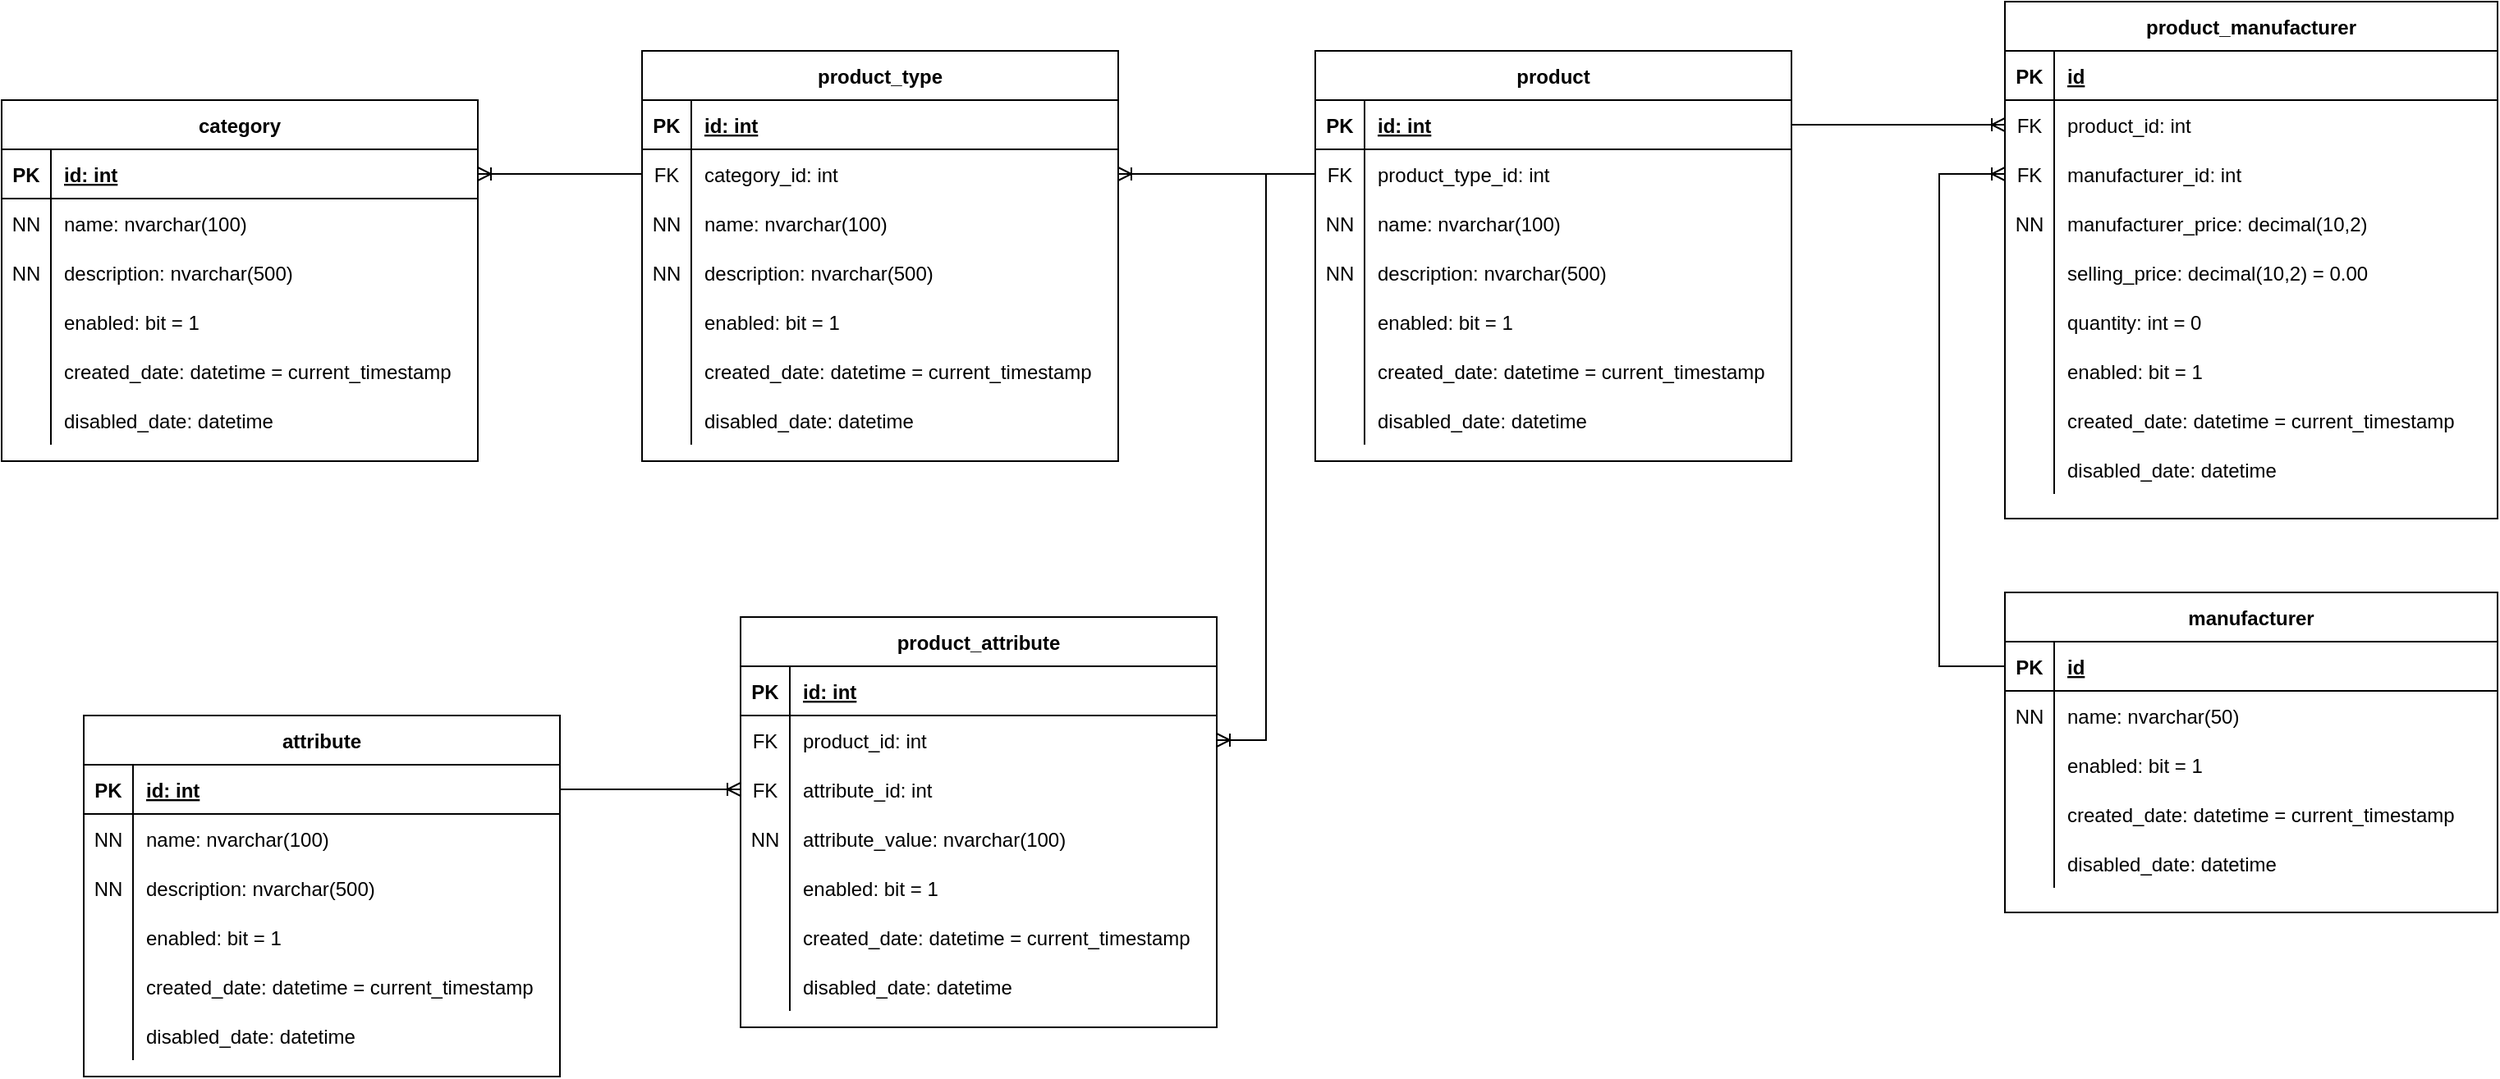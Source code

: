 <mxfile version="15.7.3" type="device" pages="2"><diagram id="sx_Y203PJR_wIcbVR1jN" name="Main Database"><mxGraphModel dx="1460" dy="826" grid="1" gridSize="10" guides="1" tooltips="1" connect="1" arrows="1" fold="1" page="1" pageScale="1" pageWidth="850" pageHeight="1100" math="0" shadow="0"><root><mxCell id="0"/><mxCell id="1" parent="0"/><mxCell id="kYuhLlzw46cfQWTaFycw-27" value="category" style="shape=table;startSize=30;container=1;collapsible=1;childLayout=tableLayout;fixedRows=1;rowLines=0;fontStyle=1;align=center;resizeLast=1;" parent="1" vertex="1"><mxGeometry x="40" y="90" width="290" height="220" as="geometry"/></mxCell><mxCell id="kYuhLlzw46cfQWTaFycw-28" value="" style="shape=partialRectangle;collapsible=0;dropTarget=0;pointerEvents=0;fillColor=none;top=0;left=0;bottom=1;right=0;points=[[0,0.5],[1,0.5]];portConstraint=eastwest;" parent="kYuhLlzw46cfQWTaFycw-27" vertex="1"><mxGeometry y="30" width="290" height="30" as="geometry"/></mxCell><mxCell id="kYuhLlzw46cfQWTaFycw-29" value="PK" style="shape=partialRectangle;connectable=0;fillColor=none;top=0;left=0;bottom=0;right=0;fontStyle=1;overflow=hidden;" parent="kYuhLlzw46cfQWTaFycw-28" vertex="1"><mxGeometry width="30" height="30" as="geometry"><mxRectangle width="30" height="30" as="alternateBounds"/></mxGeometry></mxCell><mxCell id="kYuhLlzw46cfQWTaFycw-30" value="id: int" style="shape=partialRectangle;connectable=0;fillColor=none;top=0;left=0;bottom=0;right=0;align=left;spacingLeft=6;fontStyle=5;overflow=hidden;" parent="kYuhLlzw46cfQWTaFycw-28" vertex="1"><mxGeometry x="30" width="260" height="30" as="geometry"><mxRectangle width="260" height="30" as="alternateBounds"/></mxGeometry></mxCell><mxCell id="kYuhLlzw46cfQWTaFycw-31" value="" style="shape=partialRectangle;collapsible=0;dropTarget=0;pointerEvents=0;fillColor=none;top=0;left=0;bottom=0;right=0;points=[[0,0.5],[1,0.5]];portConstraint=eastwest;" parent="kYuhLlzw46cfQWTaFycw-27" vertex="1"><mxGeometry y="60" width="290" height="30" as="geometry"/></mxCell><mxCell id="kYuhLlzw46cfQWTaFycw-32" value="NN" style="shape=partialRectangle;connectable=0;fillColor=none;top=0;left=0;bottom=0;right=0;editable=1;overflow=hidden;" parent="kYuhLlzw46cfQWTaFycw-31" vertex="1"><mxGeometry width="30" height="30" as="geometry"><mxRectangle width="30" height="30" as="alternateBounds"/></mxGeometry></mxCell><mxCell id="kYuhLlzw46cfQWTaFycw-33" value="name: nvarchar(100)" style="shape=partialRectangle;connectable=0;fillColor=none;top=0;left=0;bottom=0;right=0;align=left;spacingLeft=6;overflow=hidden;" parent="kYuhLlzw46cfQWTaFycw-31" vertex="1"><mxGeometry x="30" width="260" height="30" as="geometry"><mxRectangle width="260" height="30" as="alternateBounds"/></mxGeometry></mxCell><mxCell id="kYuhLlzw46cfQWTaFycw-40" value="" style="shape=partialRectangle;collapsible=0;dropTarget=0;pointerEvents=0;fillColor=none;top=0;left=0;bottom=0;right=0;points=[[0,0.5],[1,0.5]];portConstraint=eastwest;" parent="kYuhLlzw46cfQWTaFycw-27" vertex="1"><mxGeometry y="90" width="290" height="30" as="geometry"/></mxCell><mxCell id="kYuhLlzw46cfQWTaFycw-41" value="NN" style="shape=partialRectangle;connectable=0;fillColor=none;top=0;left=0;bottom=0;right=0;editable=1;overflow=hidden;" parent="kYuhLlzw46cfQWTaFycw-40" vertex="1"><mxGeometry width="30" height="30" as="geometry"><mxRectangle width="30" height="30" as="alternateBounds"/></mxGeometry></mxCell><mxCell id="kYuhLlzw46cfQWTaFycw-42" value="description: nvarchar(500)" style="shape=partialRectangle;connectable=0;fillColor=none;top=0;left=0;bottom=0;right=0;align=left;spacingLeft=6;overflow=hidden;" parent="kYuhLlzw46cfQWTaFycw-40" vertex="1"><mxGeometry x="30" width="260" height="30" as="geometry"><mxRectangle width="260" height="30" as="alternateBounds"/></mxGeometry></mxCell><mxCell id="kYuhLlzw46cfQWTaFycw-34" value="" style="shape=partialRectangle;collapsible=0;dropTarget=0;pointerEvents=0;fillColor=none;top=0;left=0;bottom=0;right=0;points=[[0,0.5],[1,0.5]];portConstraint=eastwest;" parent="kYuhLlzw46cfQWTaFycw-27" vertex="1"><mxGeometry y="120" width="290" height="30" as="geometry"/></mxCell><mxCell id="kYuhLlzw46cfQWTaFycw-35" value="" style="shape=partialRectangle;connectable=0;fillColor=none;top=0;left=0;bottom=0;right=0;editable=1;overflow=hidden;" parent="kYuhLlzw46cfQWTaFycw-34" vertex="1"><mxGeometry width="30" height="30" as="geometry"><mxRectangle width="30" height="30" as="alternateBounds"/></mxGeometry></mxCell><mxCell id="kYuhLlzw46cfQWTaFycw-36" value="enabled: bit = 1" style="shape=partialRectangle;connectable=0;fillColor=none;top=0;left=0;bottom=0;right=0;align=left;spacingLeft=6;overflow=hidden;" parent="kYuhLlzw46cfQWTaFycw-34" vertex="1"><mxGeometry x="30" width="260" height="30" as="geometry"><mxRectangle width="260" height="30" as="alternateBounds"/></mxGeometry></mxCell><mxCell id="kYuhLlzw46cfQWTaFycw-37" value="" style="shape=partialRectangle;collapsible=0;dropTarget=0;pointerEvents=0;fillColor=none;top=0;left=0;bottom=0;right=0;points=[[0,0.5],[1,0.5]];portConstraint=eastwest;" parent="kYuhLlzw46cfQWTaFycw-27" vertex="1"><mxGeometry y="150" width="290" height="30" as="geometry"/></mxCell><mxCell id="kYuhLlzw46cfQWTaFycw-38" value="" style="shape=partialRectangle;connectable=0;fillColor=none;top=0;left=0;bottom=0;right=0;editable=1;overflow=hidden;" parent="kYuhLlzw46cfQWTaFycw-37" vertex="1"><mxGeometry width="30" height="30" as="geometry"><mxRectangle width="30" height="30" as="alternateBounds"/></mxGeometry></mxCell><mxCell id="kYuhLlzw46cfQWTaFycw-39" value="created_date: datetime = current_timestamp" style="shape=partialRectangle;connectable=0;fillColor=none;top=0;left=0;bottom=0;right=0;align=left;spacingLeft=6;overflow=hidden;" parent="kYuhLlzw46cfQWTaFycw-37" vertex="1"><mxGeometry x="30" width="260" height="30" as="geometry"><mxRectangle width="260" height="30" as="alternateBounds"/></mxGeometry></mxCell><mxCell id="kYuhLlzw46cfQWTaFycw-59" value="" style="shape=partialRectangle;collapsible=0;dropTarget=0;pointerEvents=0;fillColor=none;top=0;left=0;bottom=0;right=0;points=[[0,0.5],[1,0.5]];portConstraint=eastwest;" parent="kYuhLlzw46cfQWTaFycw-27" vertex="1"><mxGeometry y="180" width="290" height="30" as="geometry"/></mxCell><mxCell id="kYuhLlzw46cfQWTaFycw-60" value="" style="shape=partialRectangle;connectable=0;fillColor=none;top=0;left=0;bottom=0;right=0;editable=1;overflow=hidden;" parent="kYuhLlzw46cfQWTaFycw-59" vertex="1"><mxGeometry width="30" height="30" as="geometry"><mxRectangle width="30" height="30" as="alternateBounds"/></mxGeometry></mxCell><mxCell id="kYuhLlzw46cfQWTaFycw-61" value="disabled_date: datetime" style="shape=partialRectangle;connectable=0;fillColor=none;top=0;left=0;bottom=0;right=0;align=left;spacingLeft=6;overflow=hidden;" parent="kYuhLlzw46cfQWTaFycw-59" vertex="1"><mxGeometry x="30" width="260" height="30" as="geometry"><mxRectangle width="260" height="30" as="alternateBounds"/></mxGeometry></mxCell><mxCell id="kYuhLlzw46cfQWTaFycw-62" value="product_type" style="shape=table;startSize=30;container=1;collapsible=1;childLayout=tableLayout;fixedRows=1;rowLines=0;fontStyle=1;align=center;resizeLast=1;" parent="1" vertex="1"><mxGeometry x="430" y="60" width="290" height="250" as="geometry"/></mxCell><mxCell id="kYuhLlzw46cfQWTaFycw-63" value="" style="shape=partialRectangle;collapsible=0;dropTarget=0;pointerEvents=0;fillColor=none;top=0;left=0;bottom=1;right=0;points=[[0,0.5],[1,0.5]];portConstraint=eastwest;" parent="kYuhLlzw46cfQWTaFycw-62" vertex="1"><mxGeometry y="30" width="290" height="30" as="geometry"/></mxCell><mxCell id="kYuhLlzw46cfQWTaFycw-64" value="PK" style="shape=partialRectangle;connectable=0;fillColor=none;top=0;left=0;bottom=0;right=0;fontStyle=1;overflow=hidden;" parent="kYuhLlzw46cfQWTaFycw-63" vertex="1"><mxGeometry width="30" height="30" as="geometry"><mxRectangle width="30" height="30" as="alternateBounds"/></mxGeometry></mxCell><mxCell id="kYuhLlzw46cfQWTaFycw-65" value="id: int" style="shape=partialRectangle;connectable=0;fillColor=none;top=0;left=0;bottom=0;right=0;align=left;spacingLeft=6;fontStyle=5;overflow=hidden;" parent="kYuhLlzw46cfQWTaFycw-63" vertex="1"><mxGeometry x="30" width="260" height="30" as="geometry"><mxRectangle width="260" height="30" as="alternateBounds"/></mxGeometry></mxCell><mxCell id="kYuhLlzw46cfQWTaFycw-81" value="" style="shape=partialRectangle;collapsible=0;dropTarget=0;pointerEvents=0;fillColor=none;top=0;left=0;bottom=0;right=0;points=[[0,0.5],[1,0.5]];portConstraint=eastwest;" parent="kYuhLlzw46cfQWTaFycw-62" vertex="1"><mxGeometry y="60" width="290" height="30" as="geometry"/></mxCell><mxCell id="kYuhLlzw46cfQWTaFycw-82" value="FK" style="shape=partialRectangle;connectable=0;fillColor=none;top=0;left=0;bottom=0;right=0;editable=1;overflow=hidden;" parent="kYuhLlzw46cfQWTaFycw-81" vertex="1"><mxGeometry width="30" height="30" as="geometry"><mxRectangle width="30" height="30" as="alternateBounds"/></mxGeometry></mxCell><mxCell id="kYuhLlzw46cfQWTaFycw-83" value="category_id: int" style="shape=partialRectangle;connectable=0;fillColor=none;top=0;left=0;bottom=0;right=0;align=left;spacingLeft=6;overflow=hidden;" parent="kYuhLlzw46cfQWTaFycw-81" vertex="1"><mxGeometry x="30" width="260" height="30" as="geometry"><mxRectangle width="260" height="30" as="alternateBounds"/></mxGeometry></mxCell><mxCell id="kYuhLlzw46cfQWTaFycw-66" value="" style="shape=partialRectangle;collapsible=0;dropTarget=0;pointerEvents=0;fillColor=none;top=0;left=0;bottom=0;right=0;points=[[0,0.5],[1,0.5]];portConstraint=eastwest;" parent="kYuhLlzw46cfQWTaFycw-62" vertex="1"><mxGeometry y="90" width="290" height="30" as="geometry"/></mxCell><mxCell id="kYuhLlzw46cfQWTaFycw-67" value="NN" style="shape=partialRectangle;connectable=0;fillColor=none;top=0;left=0;bottom=0;right=0;editable=1;overflow=hidden;" parent="kYuhLlzw46cfQWTaFycw-66" vertex="1"><mxGeometry width="30" height="30" as="geometry"><mxRectangle width="30" height="30" as="alternateBounds"/></mxGeometry></mxCell><mxCell id="kYuhLlzw46cfQWTaFycw-68" value="name: nvarchar(100)" style="shape=partialRectangle;connectable=0;fillColor=none;top=0;left=0;bottom=0;right=0;align=left;spacingLeft=6;overflow=hidden;" parent="kYuhLlzw46cfQWTaFycw-66" vertex="1"><mxGeometry x="30" width="260" height="30" as="geometry"><mxRectangle width="260" height="30" as="alternateBounds"/></mxGeometry></mxCell><mxCell id="kYuhLlzw46cfQWTaFycw-69" value="" style="shape=partialRectangle;collapsible=0;dropTarget=0;pointerEvents=0;fillColor=none;top=0;left=0;bottom=0;right=0;points=[[0,0.5],[1,0.5]];portConstraint=eastwest;" parent="kYuhLlzw46cfQWTaFycw-62" vertex="1"><mxGeometry y="120" width="290" height="30" as="geometry"/></mxCell><mxCell id="kYuhLlzw46cfQWTaFycw-70" value="NN" style="shape=partialRectangle;connectable=0;fillColor=none;top=0;left=0;bottom=0;right=0;editable=1;overflow=hidden;" parent="kYuhLlzw46cfQWTaFycw-69" vertex="1"><mxGeometry width="30" height="30" as="geometry"><mxRectangle width="30" height="30" as="alternateBounds"/></mxGeometry></mxCell><mxCell id="kYuhLlzw46cfQWTaFycw-71" value="description: nvarchar(500)" style="shape=partialRectangle;connectable=0;fillColor=none;top=0;left=0;bottom=0;right=0;align=left;spacingLeft=6;overflow=hidden;" parent="kYuhLlzw46cfQWTaFycw-69" vertex="1"><mxGeometry x="30" width="260" height="30" as="geometry"><mxRectangle width="260" height="30" as="alternateBounds"/></mxGeometry></mxCell><mxCell id="kYuhLlzw46cfQWTaFycw-72" value="" style="shape=partialRectangle;collapsible=0;dropTarget=0;pointerEvents=0;fillColor=none;top=0;left=0;bottom=0;right=0;points=[[0,0.5],[1,0.5]];portConstraint=eastwest;" parent="kYuhLlzw46cfQWTaFycw-62" vertex="1"><mxGeometry y="150" width="290" height="30" as="geometry"/></mxCell><mxCell id="kYuhLlzw46cfQWTaFycw-73" value="" style="shape=partialRectangle;connectable=0;fillColor=none;top=0;left=0;bottom=0;right=0;editable=1;overflow=hidden;" parent="kYuhLlzw46cfQWTaFycw-72" vertex="1"><mxGeometry width="30" height="30" as="geometry"><mxRectangle width="30" height="30" as="alternateBounds"/></mxGeometry></mxCell><mxCell id="kYuhLlzw46cfQWTaFycw-74" value="enabled: bit = 1" style="shape=partialRectangle;connectable=0;fillColor=none;top=0;left=0;bottom=0;right=0;align=left;spacingLeft=6;overflow=hidden;" parent="kYuhLlzw46cfQWTaFycw-72" vertex="1"><mxGeometry x="30" width="260" height="30" as="geometry"><mxRectangle width="260" height="30" as="alternateBounds"/></mxGeometry></mxCell><mxCell id="kYuhLlzw46cfQWTaFycw-75" value="" style="shape=partialRectangle;collapsible=0;dropTarget=0;pointerEvents=0;fillColor=none;top=0;left=0;bottom=0;right=0;points=[[0,0.5],[1,0.5]];portConstraint=eastwest;" parent="kYuhLlzw46cfQWTaFycw-62" vertex="1"><mxGeometry y="180" width="290" height="30" as="geometry"/></mxCell><mxCell id="kYuhLlzw46cfQWTaFycw-76" value="" style="shape=partialRectangle;connectable=0;fillColor=none;top=0;left=0;bottom=0;right=0;editable=1;overflow=hidden;" parent="kYuhLlzw46cfQWTaFycw-75" vertex="1"><mxGeometry width="30" height="30" as="geometry"><mxRectangle width="30" height="30" as="alternateBounds"/></mxGeometry></mxCell><mxCell id="kYuhLlzw46cfQWTaFycw-77" value="created_date: datetime = current_timestamp" style="shape=partialRectangle;connectable=0;fillColor=none;top=0;left=0;bottom=0;right=0;align=left;spacingLeft=6;overflow=hidden;" parent="kYuhLlzw46cfQWTaFycw-75" vertex="1"><mxGeometry x="30" width="260" height="30" as="geometry"><mxRectangle width="260" height="30" as="alternateBounds"/></mxGeometry></mxCell><mxCell id="kYuhLlzw46cfQWTaFycw-78" value="" style="shape=partialRectangle;collapsible=0;dropTarget=0;pointerEvents=0;fillColor=none;top=0;left=0;bottom=0;right=0;points=[[0,0.5],[1,0.5]];portConstraint=eastwest;" parent="kYuhLlzw46cfQWTaFycw-62" vertex="1"><mxGeometry y="210" width="290" height="30" as="geometry"/></mxCell><mxCell id="kYuhLlzw46cfQWTaFycw-79" value="" style="shape=partialRectangle;connectable=0;fillColor=none;top=0;left=0;bottom=0;right=0;editable=1;overflow=hidden;" parent="kYuhLlzw46cfQWTaFycw-78" vertex="1"><mxGeometry width="30" height="30" as="geometry"><mxRectangle width="30" height="30" as="alternateBounds"/></mxGeometry></mxCell><mxCell id="kYuhLlzw46cfQWTaFycw-80" value="disabled_date: datetime" style="shape=partialRectangle;connectable=0;fillColor=none;top=0;left=0;bottom=0;right=0;align=left;spacingLeft=6;overflow=hidden;" parent="kYuhLlzw46cfQWTaFycw-78" vertex="1"><mxGeometry x="30" width="260" height="30" as="geometry"><mxRectangle width="260" height="30" as="alternateBounds"/></mxGeometry></mxCell><mxCell id="kYuhLlzw46cfQWTaFycw-85" value="product" style="shape=table;startSize=30;container=1;collapsible=1;childLayout=tableLayout;fixedRows=1;rowLines=0;fontStyle=1;align=center;resizeLast=1;" parent="1" vertex="1"><mxGeometry x="840" y="60" width="290" height="250" as="geometry"/></mxCell><mxCell id="kYuhLlzw46cfQWTaFycw-86" value="" style="shape=partialRectangle;collapsible=0;dropTarget=0;pointerEvents=0;fillColor=none;top=0;left=0;bottom=1;right=0;points=[[0,0.5],[1,0.5]];portConstraint=eastwest;" parent="kYuhLlzw46cfQWTaFycw-85" vertex="1"><mxGeometry y="30" width="290" height="30" as="geometry"/></mxCell><mxCell id="kYuhLlzw46cfQWTaFycw-87" value="PK" style="shape=partialRectangle;connectable=0;fillColor=none;top=0;left=0;bottom=0;right=0;fontStyle=1;overflow=hidden;" parent="kYuhLlzw46cfQWTaFycw-86" vertex="1"><mxGeometry width="30" height="30" as="geometry"><mxRectangle width="30" height="30" as="alternateBounds"/></mxGeometry></mxCell><mxCell id="kYuhLlzw46cfQWTaFycw-88" value="id: int" style="shape=partialRectangle;connectable=0;fillColor=none;top=0;left=0;bottom=0;right=0;align=left;spacingLeft=6;fontStyle=5;overflow=hidden;" parent="kYuhLlzw46cfQWTaFycw-86" vertex="1"><mxGeometry x="30" width="260" height="30" as="geometry"><mxRectangle width="260" height="30" as="alternateBounds"/></mxGeometry></mxCell><mxCell id="kYuhLlzw46cfQWTaFycw-89" value="" style="shape=partialRectangle;collapsible=0;dropTarget=0;pointerEvents=0;fillColor=none;top=0;left=0;bottom=0;right=0;points=[[0,0.5],[1,0.5]];portConstraint=eastwest;" parent="kYuhLlzw46cfQWTaFycw-85" vertex="1"><mxGeometry y="60" width="290" height="30" as="geometry"/></mxCell><mxCell id="kYuhLlzw46cfQWTaFycw-90" value="FK" style="shape=partialRectangle;connectable=0;fillColor=none;top=0;left=0;bottom=0;right=0;editable=1;overflow=hidden;" parent="kYuhLlzw46cfQWTaFycw-89" vertex="1"><mxGeometry width="30" height="30" as="geometry"><mxRectangle width="30" height="30" as="alternateBounds"/></mxGeometry></mxCell><mxCell id="kYuhLlzw46cfQWTaFycw-91" value="product_type_id: int" style="shape=partialRectangle;connectable=0;fillColor=none;top=0;left=0;bottom=0;right=0;align=left;spacingLeft=6;overflow=hidden;" parent="kYuhLlzw46cfQWTaFycw-89" vertex="1"><mxGeometry x="30" width="260" height="30" as="geometry"><mxRectangle width="260" height="30" as="alternateBounds"/></mxGeometry></mxCell><mxCell id="kYuhLlzw46cfQWTaFycw-92" value="" style="shape=partialRectangle;collapsible=0;dropTarget=0;pointerEvents=0;fillColor=none;top=0;left=0;bottom=0;right=0;points=[[0,0.5],[1,0.5]];portConstraint=eastwest;" parent="kYuhLlzw46cfQWTaFycw-85" vertex="1"><mxGeometry y="90" width="290" height="30" as="geometry"/></mxCell><mxCell id="kYuhLlzw46cfQWTaFycw-93" value="NN" style="shape=partialRectangle;connectable=0;fillColor=none;top=0;left=0;bottom=0;right=0;editable=1;overflow=hidden;" parent="kYuhLlzw46cfQWTaFycw-92" vertex="1"><mxGeometry width="30" height="30" as="geometry"><mxRectangle width="30" height="30" as="alternateBounds"/></mxGeometry></mxCell><mxCell id="kYuhLlzw46cfQWTaFycw-94" value="name: nvarchar(100)" style="shape=partialRectangle;connectable=0;fillColor=none;top=0;left=0;bottom=0;right=0;align=left;spacingLeft=6;overflow=hidden;" parent="kYuhLlzw46cfQWTaFycw-92" vertex="1"><mxGeometry x="30" width="260" height="30" as="geometry"><mxRectangle width="260" height="30" as="alternateBounds"/></mxGeometry></mxCell><mxCell id="kYuhLlzw46cfQWTaFycw-95" value="" style="shape=partialRectangle;collapsible=0;dropTarget=0;pointerEvents=0;fillColor=none;top=0;left=0;bottom=0;right=0;points=[[0,0.5],[1,0.5]];portConstraint=eastwest;" parent="kYuhLlzw46cfQWTaFycw-85" vertex="1"><mxGeometry y="120" width="290" height="30" as="geometry"/></mxCell><mxCell id="kYuhLlzw46cfQWTaFycw-96" value="NN" style="shape=partialRectangle;connectable=0;fillColor=none;top=0;left=0;bottom=0;right=0;editable=1;overflow=hidden;" parent="kYuhLlzw46cfQWTaFycw-95" vertex="1"><mxGeometry width="30" height="30" as="geometry"><mxRectangle width="30" height="30" as="alternateBounds"/></mxGeometry></mxCell><mxCell id="kYuhLlzw46cfQWTaFycw-97" value="description: nvarchar(500)" style="shape=partialRectangle;connectable=0;fillColor=none;top=0;left=0;bottom=0;right=0;align=left;spacingLeft=6;overflow=hidden;" parent="kYuhLlzw46cfQWTaFycw-95" vertex="1"><mxGeometry x="30" width="260" height="30" as="geometry"><mxRectangle width="260" height="30" as="alternateBounds"/></mxGeometry></mxCell><mxCell id="kYuhLlzw46cfQWTaFycw-98" value="" style="shape=partialRectangle;collapsible=0;dropTarget=0;pointerEvents=0;fillColor=none;top=0;left=0;bottom=0;right=0;points=[[0,0.5],[1,0.5]];portConstraint=eastwest;" parent="kYuhLlzw46cfQWTaFycw-85" vertex="1"><mxGeometry y="150" width="290" height="30" as="geometry"/></mxCell><mxCell id="kYuhLlzw46cfQWTaFycw-99" value="" style="shape=partialRectangle;connectable=0;fillColor=none;top=0;left=0;bottom=0;right=0;editable=1;overflow=hidden;" parent="kYuhLlzw46cfQWTaFycw-98" vertex="1"><mxGeometry width="30" height="30" as="geometry"><mxRectangle width="30" height="30" as="alternateBounds"/></mxGeometry></mxCell><mxCell id="kYuhLlzw46cfQWTaFycw-100" value="enabled: bit = 1" style="shape=partialRectangle;connectable=0;fillColor=none;top=0;left=0;bottom=0;right=0;align=left;spacingLeft=6;overflow=hidden;" parent="kYuhLlzw46cfQWTaFycw-98" vertex="1"><mxGeometry x="30" width="260" height="30" as="geometry"><mxRectangle width="260" height="30" as="alternateBounds"/></mxGeometry></mxCell><mxCell id="kYuhLlzw46cfQWTaFycw-101" value="" style="shape=partialRectangle;collapsible=0;dropTarget=0;pointerEvents=0;fillColor=none;top=0;left=0;bottom=0;right=0;points=[[0,0.5],[1,0.5]];portConstraint=eastwest;" parent="kYuhLlzw46cfQWTaFycw-85" vertex="1"><mxGeometry y="180" width="290" height="30" as="geometry"/></mxCell><mxCell id="kYuhLlzw46cfQWTaFycw-102" value="" style="shape=partialRectangle;connectable=0;fillColor=none;top=0;left=0;bottom=0;right=0;editable=1;overflow=hidden;" parent="kYuhLlzw46cfQWTaFycw-101" vertex="1"><mxGeometry width="30" height="30" as="geometry"><mxRectangle width="30" height="30" as="alternateBounds"/></mxGeometry></mxCell><mxCell id="kYuhLlzw46cfQWTaFycw-103" value="created_date: datetime = current_timestamp" style="shape=partialRectangle;connectable=0;fillColor=none;top=0;left=0;bottom=0;right=0;align=left;spacingLeft=6;overflow=hidden;" parent="kYuhLlzw46cfQWTaFycw-101" vertex="1"><mxGeometry x="30" width="260" height="30" as="geometry"><mxRectangle width="260" height="30" as="alternateBounds"/></mxGeometry></mxCell><mxCell id="kYuhLlzw46cfQWTaFycw-104" value="" style="shape=partialRectangle;collapsible=0;dropTarget=0;pointerEvents=0;fillColor=none;top=0;left=0;bottom=0;right=0;points=[[0,0.5],[1,0.5]];portConstraint=eastwest;" parent="kYuhLlzw46cfQWTaFycw-85" vertex="1"><mxGeometry y="210" width="290" height="30" as="geometry"/></mxCell><mxCell id="kYuhLlzw46cfQWTaFycw-105" value="" style="shape=partialRectangle;connectable=0;fillColor=none;top=0;left=0;bottom=0;right=0;editable=1;overflow=hidden;" parent="kYuhLlzw46cfQWTaFycw-104" vertex="1"><mxGeometry width="30" height="30" as="geometry"><mxRectangle width="30" height="30" as="alternateBounds"/></mxGeometry></mxCell><mxCell id="kYuhLlzw46cfQWTaFycw-106" value="disabled_date: datetime" style="shape=partialRectangle;connectable=0;fillColor=none;top=0;left=0;bottom=0;right=0;align=left;spacingLeft=6;overflow=hidden;" parent="kYuhLlzw46cfQWTaFycw-104" vertex="1"><mxGeometry x="30" width="260" height="30" as="geometry"><mxRectangle width="260" height="30" as="alternateBounds"/></mxGeometry></mxCell><mxCell id="kYuhLlzw46cfQWTaFycw-107" value="" style="edgeStyle=entityRelationEdgeStyle;fontSize=12;html=1;endArrow=ERoneToMany;rounded=0;exitX=0;exitY=0.5;exitDx=0;exitDy=0;entryX=1;entryY=0.5;entryDx=0;entryDy=0;" parent="1" source="kYuhLlzw46cfQWTaFycw-89" target="kYuhLlzw46cfQWTaFycw-81" edge="1"><mxGeometry width="100" height="100" relative="1" as="geometry"><mxPoint x="440" y="335" as="sourcePoint"/><mxPoint x="540" y="235" as="targetPoint"/></mxGeometry></mxCell><mxCell id="kYuhLlzw46cfQWTaFycw-111" value="product_attribute" style="shape=table;startSize=30;container=1;collapsible=1;childLayout=tableLayout;fixedRows=1;rowLines=0;fontStyle=1;align=center;resizeLast=1;" parent="1" vertex="1"><mxGeometry x="490" y="405" width="290" height="250" as="geometry"/></mxCell><mxCell id="kYuhLlzw46cfQWTaFycw-112" value="" style="shape=partialRectangle;collapsible=0;dropTarget=0;pointerEvents=0;fillColor=none;top=0;left=0;bottom=1;right=0;points=[[0,0.5],[1,0.5]];portConstraint=eastwest;" parent="kYuhLlzw46cfQWTaFycw-111" vertex="1"><mxGeometry y="30" width="290" height="30" as="geometry"/></mxCell><mxCell id="kYuhLlzw46cfQWTaFycw-113" value="PK" style="shape=partialRectangle;connectable=0;fillColor=none;top=0;left=0;bottom=0;right=0;fontStyle=1;overflow=hidden;" parent="kYuhLlzw46cfQWTaFycw-112" vertex="1"><mxGeometry width="30" height="30" as="geometry"><mxRectangle width="30" height="30" as="alternateBounds"/></mxGeometry></mxCell><mxCell id="kYuhLlzw46cfQWTaFycw-114" value="id: int" style="shape=partialRectangle;connectable=0;fillColor=none;top=0;left=0;bottom=0;right=0;align=left;spacingLeft=6;fontStyle=5;overflow=hidden;" parent="kYuhLlzw46cfQWTaFycw-112" vertex="1"><mxGeometry x="30" width="260" height="30" as="geometry"><mxRectangle width="260" height="30" as="alternateBounds"/></mxGeometry></mxCell><mxCell id="kYuhLlzw46cfQWTaFycw-115" value="" style="shape=partialRectangle;collapsible=0;dropTarget=0;pointerEvents=0;fillColor=none;top=0;left=0;bottom=0;right=0;points=[[0,0.5],[1,0.5]];portConstraint=eastwest;" parent="kYuhLlzw46cfQWTaFycw-111" vertex="1"><mxGeometry y="60" width="290" height="30" as="geometry"/></mxCell><mxCell id="kYuhLlzw46cfQWTaFycw-116" value="FK" style="shape=partialRectangle;connectable=0;fillColor=none;top=0;left=0;bottom=0;right=0;editable=1;overflow=hidden;" parent="kYuhLlzw46cfQWTaFycw-115" vertex="1"><mxGeometry width="30" height="30" as="geometry"><mxRectangle width="30" height="30" as="alternateBounds"/></mxGeometry></mxCell><mxCell id="kYuhLlzw46cfQWTaFycw-117" value="product_id: int" style="shape=partialRectangle;connectable=0;fillColor=none;top=0;left=0;bottom=0;right=0;align=left;spacingLeft=6;overflow=hidden;" parent="kYuhLlzw46cfQWTaFycw-115" vertex="1"><mxGeometry x="30" width="260" height="30" as="geometry"><mxRectangle width="260" height="30" as="alternateBounds"/></mxGeometry></mxCell><mxCell id="kYuhLlzw46cfQWTaFycw-118" value="" style="shape=partialRectangle;collapsible=0;dropTarget=0;pointerEvents=0;fillColor=none;top=0;left=0;bottom=0;right=0;points=[[0,0.5],[1,0.5]];portConstraint=eastwest;" parent="kYuhLlzw46cfQWTaFycw-111" vertex="1"><mxGeometry y="90" width="290" height="30" as="geometry"/></mxCell><mxCell id="kYuhLlzw46cfQWTaFycw-119" value="FK" style="shape=partialRectangle;connectable=0;fillColor=none;top=0;left=0;bottom=0;right=0;editable=1;overflow=hidden;" parent="kYuhLlzw46cfQWTaFycw-118" vertex="1"><mxGeometry width="30" height="30" as="geometry"><mxRectangle width="30" height="30" as="alternateBounds"/></mxGeometry></mxCell><mxCell id="kYuhLlzw46cfQWTaFycw-120" value="attribute_id: int" style="shape=partialRectangle;connectable=0;fillColor=none;top=0;left=0;bottom=0;right=0;align=left;spacingLeft=6;overflow=hidden;" parent="kYuhLlzw46cfQWTaFycw-118" vertex="1"><mxGeometry x="30" width="260" height="30" as="geometry"><mxRectangle width="260" height="30" as="alternateBounds"/></mxGeometry></mxCell><mxCell id="kYuhLlzw46cfQWTaFycw-121" value="" style="shape=partialRectangle;collapsible=0;dropTarget=0;pointerEvents=0;fillColor=none;top=0;left=0;bottom=0;right=0;points=[[0,0.5],[1,0.5]];portConstraint=eastwest;" parent="kYuhLlzw46cfQWTaFycw-111" vertex="1"><mxGeometry y="120" width="290" height="30" as="geometry"/></mxCell><mxCell id="kYuhLlzw46cfQWTaFycw-122" value="NN" style="shape=partialRectangle;connectable=0;fillColor=none;top=0;left=0;bottom=0;right=0;editable=1;overflow=hidden;" parent="kYuhLlzw46cfQWTaFycw-121" vertex="1"><mxGeometry width="30" height="30" as="geometry"><mxRectangle width="30" height="30" as="alternateBounds"/></mxGeometry></mxCell><mxCell id="kYuhLlzw46cfQWTaFycw-123" value="attribute_value: nvarchar(100)" style="shape=partialRectangle;connectable=0;fillColor=none;top=0;left=0;bottom=0;right=0;align=left;spacingLeft=6;overflow=hidden;" parent="kYuhLlzw46cfQWTaFycw-121" vertex="1"><mxGeometry x="30" width="260" height="30" as="geometry"><mxRectangle width="260" height="30" as="alternateBounds"/></mxGeometry></mxCell><mxCell id="kYuhLlzw46cfQWTaFycw-127" value="" style="shape=partialRectangle;collapsible=0;dropTarget=0;pointerEvents=0;fillColor=none;top=0;left=0;bottom=0;right=0;points=[[0,0.5],[1,0.5]];portConstraint=eastwest;" parent="kYuhLlzw46cfQWTaFycw-111" vertex="1"><mxGeometry y="150" width="290" height="30" as="geometry"/></mxCell><mxCell id="kYuhLlzw46cfQWTaFycw-128" value="" style="shape=partialRectangle;connectable=0;fillColor=none;top=0;left=0;bottom=0;right=0;editable=1;overflow=hidden;" parent="kYuhLlzw46cfQWTaFycw-127" vertex="1"><mxGeometry width="30" height="30" as="geometry"><mxRectangle width="30" height="30" as="alternateBounds"/></mxGeometry></mxCell><mxCell id="kYuhLlzw46cfQWTaFycw-129" value="enabled: bit = 1" style="shape=partialRectangle;connectable=0;fillColor=none;top=0;left=0;bottom=0;right=0;align=left;spacingLeft=6;overflow=hidden;" parent="kYuhLlzw46cfQWTaFycw-127" vertex="1"><mxGeometry x="30" width="260" height="30" as="geometry"><mxRectangle width="260" height="30" as="alternateBounds"/></mxGeometry></mxCell><mxCell id="kYuhLlzw46cfQWTaFycw-130" value="" style="shape=partialRectangle;collapsible=0;dropTarget=0;pointerEvents=0;fillColor=none;top=0;left=0;bottom=0;right=0;points=[[0,0.5],[1,0.5]];portConstraint=eastwest;" parent="kYuhLlzw46cfQWTaFycw-111" vertex="1"><mxGeometry y="180" width="290" height="30" as="geometry"/></mxCell><mxCell id="kYuhLlzw46cfQWTaFycw-131" value="" style="shape=partialRectangle;connectable=0;fillColor=none;top=0;left=0;bottom=0;right=0;editable=1;overflow=hidden;" parent="kYuhLlzw46cfQWTaFycw-130" vertex="1"><mxGeometry width="30" height="30" as="geometry"><mxRectangle width="30" height="30" as="alternateBounds"/></mxGeometry></mxCell><mxCell id="kYuhLlzw46cfQWTaFycw-132" value="created_date: datetime = current_timestamp" style="shape=partialRectangle;connectable=0;fillColor=none;top=0;left=0;bottom=0;right=0;align=left;spacingLeft=6;overflow=hidden;" parent="kYuhLlzw46cfQWTaFycw-130" vertex="1"><mxGeometry x="30" width="260" height="30" as="geometry"><mxRectangle width="260" height="30" as="alternateBounds"/></mxGeometry></mxCell><mxCell id="kYuhLlzw46cfQWTaFycw-133" value="" style="shape=partialRectangle;collapsible=0;dropTarget=0;pointerEvents=0;fillColor=none;top=0;left=0;bottom=0;right=0;points=[[0,0.5],[1,0.5]];portConstraint=eastwest;" parent="kYuhLlzw46cfQWTaFycw-111" vertex="1"><mxGeometry y="210" width="290" height="30" as="geometry"/></mxCell><mxCell id="kYuhLlzw46cfQWTaFycw-134" value="" style="shape=partialRectangle;connectable=0;fillColor=none;top=0;left=0;bottom=0;right=0;editable=1;overflow=hidden;" parent="kYuhLlzw46cfQWTaFycw-133" vertex="1"><mxGeometry width="30" height="30" as="geometry"><mxRectangle width="30" height="30" as="alternateBounds"/></mxGeometry></mxCell><mxCell id="kYuhLlzw46cfQWTaFycw-135" value="disabled_date: datetime" style="shape=partialRectangle;connectable=0;fillColor=none;top=0;left=0;bottom=0;right=0;align=left;spacingLeft=6;overflow=hidden;" parent="kYuhLlzw46cfQWTaFycw-133" vertex="1"><mxGeometry x="30" width="260" height="30" as="geometry"><mxRectangle width="260" height="30" as="alternateBounds"/></mxGeometry></mxCell><mxCell id="kYuhLlzw46cfQWTaFycw-136" value="attribute" style="shape=table;startSize=30;container=1;collapsible=1;childLayout=tableLayout;fixedRows=1;rowLines=0;fontStyle=1;align=center;resizeLast=1;" parent="1" vertex="1"><mxGeometry x="90" y="465" width="290" height="220" as="geometry"/></mxCell><mxCell id="kYuhLlzw46cfQWTaFycw-137" value="" style="shape=partialRectangle;collapsible=0;dropTarget=0;pointerEvents=0;fillColor=none;top=0;left=0;bottom=1;right=0;points=[[0,0.5],[1,0.5]];portConstraint=eastwest;" parent="kYuhLlzw46cfQWTaFycw-136" vertex="1"><mxGeometry y="30" width="290" height="30" as="geometry"/></mxCell><mxCell id="kYuhLlzw46cfQWTaFycw-138" value="PK" style="shape=partialRectangle;connectable=0;fillColor=none;top=0;left=0;bottom=0;right=0;fontStyle=1;overflow=hidden;" parent="kYuhLlzw46cfQWTaFycw-137" vertex="1"><mxGeometry width="30" height="30" as="geometry"><mxRectangle width="30" height="30" as="alternateBounds"/></mxGeometry></mxCell><mxCell id="kYuhLlzw46cfQWTaFycw-139" value="id: int" style="shape=partialRectangle;connectable=0;fillColor=none;top=0;left=0;bottom=0;right=0;align=left;spacingLeft=6;fontStyle=5;overflow=hidden;" parent="kYuhLlzw46cfQWTaFycw-137" vertex="1"><mxGeometry x="30" width="260" height="30" as="geometry"><mxRectangle width="260" height="30" as="alternateBounds"/></mxGeometry></mxCell><mxCell id="kYuhLlzw46cfQWTaFycw-140" value="" style="shape=partialRectangle;collapsible=0;dropTarget=0;pointerEvents=0;fillColor=none;top=0;left=0;bottom=0;right=0;points=[[0,0.5],[1,0.5]];portConstraint=eastwest;" parent="kYuhLlzw46cfQWTaFycw-136" vertex="1"><mxGeometry y="60" width="290" height="30" as="geometry"/></mxCell><mxCell id="kYuhLlzw46cfQWTaFycw-141" value="NN" style="shape=partialRectangle;connectable=0;fillColor=none;top=0;left=0;bottom=0;right=0;editable=1;overflow=hidden;" parent="kYuhLlzw46cfQWTaFycw-140" vertex="1"><mxGeometry width="30" height="30" as="geometry"><mxRectangle width="30" height="30" as="alternateBounds"/></mxGeometry></mxCell><mxCell id="kYuhLlzw46cfQWTaFycw-142" value="name: nvarchar(100)" style="shape=partialRectangle;connectable=0;fillColor=none;top=0;left=0;bottom=0;right=0;align=left;spacingLeft=6;overflow=hidden;" parent="kYuhLlzw46cfQWTaFycw-140" vertex="1"><mxGeometry x="30" width="260" height="30" as="geometry"><mxRectangle width="260" height="30" as="alternateBounds"/></mxGeometry></mxCell><mxCell id="kYuhLlzw46cfQWTaFycw-143" value="" style="shape=partialRectangle;collapsible=0;dropTarget=0;pointerEvents=0;fillColor=none;top=0;left=0;bottom=0;right=0;points=[[0,0.5],[1,0.5]];portConstraint=eastwest;" parent="kYuhLlzw46cfQWTaFycw-136" vertex="1"><mxGeometry y="90" width="290" height="30" as="geometry"/></mxCell><mxCell id="kYuhLlzw46cfQWTaFycw-144" value="NN" style="shape=partialRectangle;connectable=0;fillColor=none;top=0;left=0;bottom=0;right=0;editable=1;overflow=hidden;" parent="kYuhLlzw46cfQWTaFycw-143" vertex="1"><mxGeometry width="30" height="30" as="geometry"><mxRectangle width="30" height="30" as="alternateBounds"/></mxGeometry></mxCell><mxCell id="kYuhLlzw46cfQWTaFycw-145" value="description: nvarchar(500)" style="shape=partialRectangle;connectable=0;fillColor=none;top=0;left=0;bottom=0;right=0;align=left;spacingLeft=6;overflow=hidden;" parent="kYuhLlzw46cfQWTaFycw-143" vertex="1"><mxGeometry x="30" width="260" height="30" as="geometry"><mxRectangle width="260" height="30" as="alternateBounds"/></mxGeometry></mxCell><mxCell id="kYuhLlzw46cfQWTaFycw-146" value="" style="shape=partialRectangle;collapsible=0;dropTarget=0;pointerEvents=0;fillColor=none;top=0;left=0;bottom=0;right=0;points=[[0,0.5],[1,0.5]];portConstraint=eastwest;" parent="kYuhLlzw46cfQWTaFycw-136" vertex="1"><mxGeometry y="120" width="290" height="30" as="geometry"/></mxCell><mxCell id="kYuhLlzw46cfQWTaFycw-147" value="" style="shape=partialRectangle;connectable=0;fillColor=none;top=0;left=0;bottom=0;right=0;editable=1;overflow=hidden;" parent="kYuhLlzw46cfQWTaFycw-146" vertex="1"><mxGeometry width="30" height="30" as="geometry"><mxRectangle width="30" height="30" as="alternateBounds"/></mxGeometry></mxCell><mxCell id="kYuhLlzw46cfQWTaFycw-148" value="enabled: bit = 1" style="shape=partialRectangle;connectable=0;fillColor=none;top=0;left=0;bottom=0;right=0;align=left;spacingLeft=6;overflow=hidden;" parent="kYuhLlzw46cfQWTaFycw-146" vertex="1"><mxGeometry x="30" width="260" height="30" as="geometry"><mxRectangle width="260" height="30" as="alternateBounds"/></mxGeometry></mxCell><mxCell id="kYuhLlzw46cfQWTaFycw-152" value="" style="shape=partialRectangle;collapsible=0;dropTarget=0;pointerEvents=0;fillColor=none;top=0;left=0;bottom=0;right=0;points=[[0,0.5],[1,0.5]];portConstraint=eastwest;" parent="kYuhLlzw46cfQWTaFycw-136" vertex="1"><mxGeometry y="150" width="290" height="30" as="geometry"/></mxCell><mxCell id="kYuhLlzw46cfQWTaFycw-153" value="" style="shape=partialRectangle;connectable=0;fillColor=none;top=0;left=0;bottom=0;right=0;editable=1;overflow=hidden;" parent="kYuhLlzw46cfQWTaFycw-152" vertex="1"><mxGeometry width="30" height="30" as="geometry"><mxRectangle width="30" height="30" as="alternateBounds"/></mxGeometry></mxCell><mxCell id="kYuhLlzw46cfQWTaFycw-154" value="created_date: datetime = current_timestamp" style="shape=partialRectangle;connectable=0;fillColor=none;top=0;left=0;bottom=0;right=0;align=left;spacingLeft=6;overflow=hidden;" parent="kYuhLlzw46cfQWTaFycw-152" vertex="1"><mxGeometry x="30" width="260" height="30" as="geometry"><mxRectangle width="260" height="30" as="alternateBounds"/></mxGeometry></mxCell><mxCell id="kYuhLlzw46cfQWTaFycw-156" value="" style="shape=partialRectangle;collapsible=0;dropTarget=0;pointerEvents=0;fillColor=none;top=0;left=0;bottom=0;right=0;points=[[0,0.5],[1,0.5]];portConstraint=eastwest;" parent="kYuhLlzw46cfQWTaFycw-136" vertex="1"><mxGeometry y="180" width="290" height="30" as="geometry"/></mxCell><mxCell id="kYuhLlzw46cfQWTaFycw-157" value="" style="shape=partialRectangle;connectable=0;fillColor=none;top=0;left=0;bottom=0;right=0;editable=1;overflow=hidden;" parent="kYuhLlzw46cfQWTaFycw-156" vertex="1"><mxGeometry width="30" height="30" as="geometry"><mxRectangle width="30" height="30" as="alternateBounds"/></mxGeometry></mxCell><mxCell id="kYuhLlzw46cfQWTaFycw-158" value="disabled_date: datetime" style="shape=partialRectangle;connectable=0;fillColor=none;top=0;left=0;bottom=0;right=0;align=left;spacingLeft=6;overflow=hidden;" parent="kYuhLlzw46cfQWTaFycw-156" vertex="1"><mxGeometry x="30" width="260" height="30" as="geometry"><mxRectangle width="260" height="30" as="alternateBounds"/></mxGeometry></mxCell><mxCell id="kYuhLlzw46cfQWTaFycw-159" value="" style="edgeStyle=entityRelationEdgeStyle;fontSize=12;html=1;endArrow=ERoneToMany;rounded=0;entryX=1;entryY=0.5;entryDx=0;entryDy=0;exitX=0;exitY=0.5;exitDx=0;exitDy=0;" parent="1" source="kYuhLlzw46cfQWTaFycw-89" target="kYuhLlzw46cfQWTaFycw-115" edge="1"><mxGeometry width="100" height="100" relative="1" as="geometry"><mxPoint x="790" y="575" as="sourcePoint"/><mxPoint x="890" y="475" as="targetPoint"/></mxGeometry></mxCell><mxCell id="kYuhLlzw46cfQWTaFycw-160" value="" style="edgeStyle=entityRelationEdgeStyle;fontSize=12;html=1;endArrow=ERoneToMany;rounded=0;entryX=0;entryY=0.5;entryDx=0;entryDy=0;exitX=1;exitY=0.5;exitDx=0;exitDy=0;" parent="1" source="kYuhLlzw46cfQWTaFycw-137" target="kYuhLlzw46cfQWTaFycw-118" edge="1"><mxGeometry width="100" height="100" relative="1" as="geometry"><mxPoint x="490" y="465" as="sourcePoint"/><mxPoint x="590" y="365" as="targetPoint"/></mxGeometry></mxCell><mxCell id="kYuhLlzw46cfQWTaFycw-84" value="" style="edgeStyle=entityRelationEdgeStyle;fontSize=12;html=1;endArrow=ERoneToMany;rounded=0;entryX=1;entryY=0.5;entryDx=0;entryDy=0;exitX=0;exitY=0.5;exitDx=0;exitDy=0;" parent="1" source="kYuhLlzw46cfQWTaFycw-81" target="kYuhLlzw46cfQWTaFycw-28" edge="1"><mxGeometry width="100" height="100" relative="1" as="geometry"><mxPoint x="400" y="305" as="sourcePoint"/><mxPoint x="500" y="205" as="targetPoint"/></mxGeometry></mxCell><mxCell id="ya34U-5ip2DLvoX5JiLO-1" value="manufacturer" style="shape=table;startSize=30;container=1;collapsible=1;childLayout=tableLayout;fixedRows=1;rowLines=0;fontStyle=1;align=center;resizeLast=1;" vertex="1" parent="1"><mxGeometry x="1260" y="390" width="300" height="195" as="geometry"/></mxCell><mxCell id="ya34U-5ip2DLvoX5JiLO-2" value="" style="shape=partialRectangle;collapsible=0;dropTarget=0;pointerEvents=0;fillColor=none;top=0;left=0;bottom=1;right=0;points=[[0,0.5],[1,0.5]];portConstraint=eastwest;" vertex="1" parent="ya34U-5ip2DLvoX5JiLO-1"><mxGeometry y="30" width="300" height="30" as="geometry"/></mxCell><mxCell id="ya34U-5ip2DLvoX5JiLO-3" value="PK" style="shape=partialRectangle;connectable=0;fillColor=none;top=0;left=0;bottom=0;right=0;fontStyle=1;overflow=hidden;" vertex="1" parent="ya34U-5ip2DLvoX5JiLO-2"><mxGeometry width="30" height="30" as="geometry"><mxRectangle width="30" height="30" as="alternateBounds"/></mxGeometry></mxCell><mxCell id="ya34U-5ip2DLvoX5JiLO-4" value="id" style="shape=partialRectangle;connectable=0;fillColor=none;top=0;left=0;bottom=0;right=0;align=left;spacingLeft=6;fontStyle=5;overflow=hidden;" vertex="1" parent="ya34U-5ip2DLvoX5JiLO-2"><mxGeometry x="30" width="270" height="30" as="geometry"><mxRectangle width="270" height="30" as="alternateBounds"/></mxGeometry></mxCell><mxCell id="ya34U-5ip2DLvoX5JiLO-5" value="" style="shape=partialRectangle;collapsible=0;dropTarget=0;pointerEvents=0;fillColor=none;top=0;left=0;bottom=0;right=0;points=[[0,0.5],[1,0.5]];portConstraint=eastwest;" vertex="1" parent="ya34U-5ip2DLvoX5JiLO-1"><mxGeometry y="60" width="300" height="30" as="geometry"/></mxCell><mxCell id="ya34U-5ip2DLvoX5JiLO-6" value="NN" style="shape=partialRectangle;connectable=0;fillColor=none;top=0;left=0;bottom=0;right=0;editable=1;overflow=hidden;" vertex="1" parent="ya34U-5ip2DLvoX5JiLO-5"><mxGeometry width="30" height="30" as="geometry"><mxRectangle width="30" height="30" as="alternateBounds"/></mxGeometry></mxCell><mxCell id="ya34U-5ip2DLvoX5JiLO-7" value="name: nvarchar(50)" style="shape=partialRectangle;connectable=0;fillColor=none;top=0;left=0;bottom=0;right=0;align=left;spacingLeft=6;overflow=hidden;" vertex="1" parent="ya34U-5ip2DLvoX5JiLO-5"><mxGeometry x="30" width="270" height="30" as="geometry"><mxRectangle width="270" height="30" as="alternateBounds"/></mxGeometry></mxCell><mxCell id="ya34U-5ip2DLvoX5JiLO-41" value="" style="shape=partialRectangle;collapsible=0;dropTarget=0;pointerEvents=0;fillColor=none;top=0;left=0;bottom=0;right=0;points=[[0,0.5],[1,0.5]];portConstraint=eastwest;" vertex="1" parent="ya34U-5ip2DLvoX5JiLO-1"><mxGeometry y="90" width="300" height="30" as="geometry"/></mxCell><mxCell id="ya34U-5ip2DLvoX5JiLO-42" value="" style="shape=partialRectangle;connectable=0;fillColor=none;top=0;left=0;bottom=0;right=0;editable=1;overflow=hidden;" vertex="1" parent="ya34U-5ip2DLvoX5JiLO-41"><mxGeometry width="30" height="30" as="geometry"><mxRectangle width="30" height="30" as="alternateBounds"/></mxGeometry></mxCell><mxCell id="ya34U-5ip2DLvoX5JiLO-43" value="enabled: bit = 1" style="shape=partialRectangle;connectable=0;fillColor=none;top=0;left=0;bottom=0;right=0;align=left;spacingLeft=6;overflow=hidden;" vertex="1" parent="ya34U-5ip2DLvoX5JiLO-41"><mxGeometry x="30" width="270" height="30" as="geometry"><mxRectangle width="270" height="30" as="alternateBounds"/></mxGeometry></mxCell><mxCell id="ya34U-5ip2DLvoX5JiLO-44" value="" style="shape=partialRectangle;collapsible=0;dropTarget=0;pointerEvents=0;fillColor=none;top=0;left=0;bottom=0;right=0;points=[[0,0.5],[1,0.5]];portConstraint=eastwest;" vertex="1" parent="ya34U-5ip2DLvoX5JiLO-1"><mxGeometry y="120" width="300" height="30" as="geometry"/></mxCell><mxCell id="ya34U-5ip2DLvoX5JiLO-45" value="" style="shape=partialRectangle;connectable=0;fillColor=none;top=0;left=0;bottom=0;right=0;editable=1;overflow=hidden;" vertex="1" parent="ya34U-5ip2DLvoX5JiLO-44"><mxGeometry width="30" height="30" as="geometry"><mxRectangle width="30" height="30" as="alternateBounds"/></mxGeometry></mxCell><mxCell id="ya34U-5ip2DLvoX5JiLO-46" value="created_date: datetime = current_timestamp" style="shape=partialRectangle;connectable=0;fillColor=none;top=0;left=0;bottom=0;right=0;align=left;spacingLeft=6;overflow=hidden;" vertex="1" parent="ya34U-5ip2DLvoX5JiLO-44"><mxGeometry x="30" width="270" height="30" as="geometry"><mxRectangle width="270" height="30" as="alternateBounds"/></mxGeometry></mxCell><mxCell id="ya34U-5ip2DLvoX5JiLO-47" value="" style="shape=partialRectangle;collapsible=0;dropTarget=0;pointerEvents=0;fillColor=none;top=0;left=0;bottom=0;right=0;points=[[0,0.5],[1,0.5]];portConstraint=eastwest;" vertex="1" parent="ya34U-5ip2DLvoX5JiLO-1"><mxGeometry y="150" width="300" height="30" as="geometry"/></mxCell><mxCell id="ya34U-5ip2DLvoX5JiLO-48" value="" style="shape=partialRectangle;connectable=0;fillColor=none;top=0;left=0;bottom=0;right=0;editable=1;overflow=hidden;" vertex="1" parent="ya34U-5ip2DLvoX5JiLO-47"><mxGeometry width="30" height="30" as="geometry"><mxRectangle width="30" height="30" as="alternateBounds"/></mxGeometry></mxCell><mxCell id="ya34U-5ip2DLvoX5JiLO-49" value="disabled_date: datetime" style="shape=partialRectangle;connectable=0;fillColor=none;top=0;left=0;bottom=0;right=0;align=left;spacingLeft=6;overflow=hidden;" vertex="1" parent="ya34U-5ip2DLvoX5JiLO-47"><mxGeometry x="30" width="270" height="30" as="geometry"><mxRectangle width="270" height="30" as="alternateBounds"/></mxGeometry></mxCell><mxCell id="ya34U-5ip2DLvoX5JiLO-19" value="product_manufacturer" style="shape=table;startSize=30;container=1;collapsible=1;childLayout=tableLayout;fixedRows=1;rowLines=0;fontStyle=1;align=center;resizeLast=1;" vertex="1" parent="1"><mxGeometry x="1260" y="30" width="300" height="315" as="geometry"/></mxCell><mxCell id="ya34U-5ip2DLvoX5JiLO-20" value="" style="shape=partialRectangle;collapsible=0;dropTarget=0;pointerEvents=0;fillColor=none;top=0;left=0;bottom=1;right=0;points=[[0,0.5],[1,0.5]];portConstraint=eastwest;" vertex="1" parent="ya34U-5ip2DLvoX5JiLO-19"><mxGeometry y="30" width="300" height="30" as="geometry"/></mxCell><mxCell id="ya34U-5ip2DLvoX5JiLO-21" value="PK" style="shape=partialRectangle;connectable=0;fillColor=none;top=0;left=0;bottom=0;right=0;fontStyle=1;overflow=hidden;" vertex="1" parent="ya34U-5ip2DLvoX5JiLO-20"><mxGeometry width="30" height="30" as="geometry"><mxRectangle width="30" height="30" as="alternateBounds"/></mxGeometry></mxCell><mxCell id="ya34U-5ip2DLvoX5JiLO-22" value="id" style="shape=partialRectangle;connectable=0;fillColor=none;top=0;left=0;bottom=0;right=0;align=left;spacingLeft=6;fontStyle=5;overflow=hidden;" vertex="1" parent="ya34U-5ip2DLvoX5JiLO-20"><mxGeometry x="30" width="270" height="30" as="geometry"><mxRectangle width="270" height="30" as="alternateBounds"/></mxGeometry></mxCell><mxCell id="ya34U-5ip2DLvoX5JiLO-23" value="" style="shape=partialRectangle;collapsible=0;dropTarget=0;pointerEvents=0;fillColor=none;top=0;left=0;bottom=0;right=0;points=[[0,0.5],[1,0.5]];portConstraint=eastwest;" vertex="1" parent="ya34U-5ip2DLvoX5JiLO-19"><mxGeometry y="60" width="300" height="30" as="geometry"/></mxCell><mxCell id="ya34U-5ip2DLvoX5JiLO-24" value="FK" style="shape=partialRectangle;connectable=0;fillColor=none;top=0;left=0;bottom=0;right=0;editable=1;overflow=hidden;" vertex="1" parent="ya34U-5ip2DLvoX5JiLO-23"><mxGeometry width="30" height="30" as="geometry"><mxRectangle width="30" height="30" as="alternateBounds"/></mxGeometry></mxCell><mxCell id="ya34U-5ip2DLvoX5JiLO-25" value="product_id: int" style="shape=partialRectangle;connectable=0;fillColor=none;top=0;left=0;bottom=0;right=0;align=left;spacingLeft=6;overflow=hidden;" vertex="1" parent="ya34U-5ip2DLvoX5JiLO-23"><mxGeometry x="30" width="270" height="30" as="geometry"><mxRectangle width="270" height="30" as="alternateBounds"/></mxGeometry></mxCell><mxCell id="ya34U-5ip2DLvoX5JiLO-26" value="" style="shape=partialRectangle;collapsible=0;dropTarget=0;pointerEvents=0;fillColor=none;top=0;left=0;bottom=0;right=0;points=[[0,0.5],[1,0.5]];portConstraint=eastwest;" vertex="1" parent="ya34U-5ip2DLvoX5JiLO-19"><mxGeometry y="90" width="300" height="30" as="geometry"/></mxCell><mxCell id="ya34U-5ip2DLvoX5JiLO-27" value="FK" style="shape=partialRectangle;connectable=0;fillColor=none;top=0;left=0;bottom=0;right=0;editable=1;overflow=hidden;" vertex="1" parent="ya34U-5ip2DLvoX5JiLO-26"><mxGeometry width="30" height="30" as="geometry"><mxRectangle width="30" height="30" as="alternateBounds"/></mxGeometry></mxCell><mxCell id="ya34U-5ip2DLvoX5JiLO-28" value="manufacturer_id: int" style="shape=partialRectangle;connectable=0;fillColor=none;top=0;left=0;bottom=0;right=0;align=left;spacingLeft=6;overflow=hidden;" vertex="1" parent="ya34U-5ip2DLvoX5JiLO-26"><mxGeometry x="30" width="270" height="30" as="geometry"><mxRectangle width="270" height="30" as="alternateBounds"/></mxGeometry></mxCell><mxCell id="ya34U-5ip2DLvoX5JiLO-29" value="" style="shape=partialRectangle;collapsible=0;dropTarget=0;pointerEvents=0;fillColor=none;top=0;left=0;bottom=0;right=0;points=[[0,0.5],[1,0.5]];portConstraint=eastwest;" vertex="1" parent="ya34U-5ip2DLvoX5JiLO-19"><mxGeometry y="120" width="300" height="30" as="geometry"/></mxCell><mxCell id="ya34U-5ip2DLvoX5JiLO-30" value="NN" style="shape=partialRectangle;connectable=0;fillColor=none;top=0;left=0;bottom=0;right=0;editable=1;overflow=hidden;" vertex="1" parent="ya34U-5ip2DLvoX5JiLO-29"><mxGeometry width="30" height="30" as="geometry"><mxRectangle width="30" height="30" as="alternateBounds"/></mxGeometry></mxCell><mxCell id="ya34U-5ip2DLvoX5JiLO-31" value="manufacturer_price: decimal(10,2)" style="shape=partialRectangle;connectable=0;fillColor=none;top=0;left=0;bottom=0;right=0;align=left;spacingLeft=6;overflow=hidden;" vertex="1" parent="ya34U-5ip2DLvoX5JiLO-29"><mxGeometry x="30" width="270" height="30" as="geometry"><mxRectangle width="270" height="30" as="alternateBounds"/></mxGeometry></mxCell><mxCell id="ya34U-5ip2DLvoX5JiLO-54" value="" style="shape=partialRectangle;collapsible=0;dropTarget=0;pointerEvents=0;fillColor=none;top=0;left=0;bottom=0;right=0;points=[[0,0.5],[1,0.5]];portConstraint=eastwest;" vertex="1" parent="ya34U-5ip2DLvoX5JiLO-19"><mxGeometry y="150" width="300" height="30" as="geometry"/></mxCell><mxCell id="ya34U-5ip2DLvoX5JiLO-55" value="" style="shape=partialRectangle;connectable=0;fillColor=none;top=0;left=0;bottom=0;right=0;editable=1;overflow=hidden;" vertex="1" parent="ya34U-5ip2DLvoX5JiLO-54"><mxGeometry width="30" height="30" as="geometry"><mxRectangle width="30" height="30" as="alternateBounds"/></mxGeometry></mxCell><mxCell id="ya34U-5ip2DLvoX5JiLO-56" value="selling_price: decimal(10,2) = 0.00" style="shape=partialRectangle;connectable=0;fillColor=none;top=0;left=0;bottom=0;right=0;align=left;spacingLeft=6;overflow=hidden;" vertex="1" parent="ya34U-5ip2DLvoX5JiLO-54"><mxGeometry x="30" width="270" height="30" as="geometry"><mxRectangle width="270" height="30" as="alternateBounds"/></mxGeometry></mxCell><mxCell id="ya34U-5ip2DLvoX5JiLO-57" value="" style="shape=partialRectangle;collapsible=0;dropTarget=0;pointerEvents=0;fillColor=none;top=0;left=0;bottom=0;right=0;points=[[0,0.5],[1,0.5]];portConstraint=eastwest;" vertex="1" parent="ya34U-5ip2DLvoX5JiLO-19"><mxGeometry y="180" width="300" height="30" as="geometry"/></mxCell><mxCell id="ya34U-5ip2DLvoX5JiLO-58" value="" style="shape=partialRectangle;connectable=0;fillColor=none;top=0;left=0;bottom=0;right=0;editable=1;overflow=hidden;" vertex="1" parent="ya34U-5ip2DLvoX5JiLO-57"><mxGeometry width="30" height="30" as="geometry"><mxRectangle width="30" height="30" as="alternateBounds"/></mxGeometry></mxCell><mxCell id="ya34U-5ip2DLvoX5JiLO-59" value="quantity: int = 0" style="shape=partialRectangle;connectable=0;fillColor=none;top=0;left=0;bottom=0;right=0;align=left;spacingLeft=6;overflow=hidden;" vertex="1" parent="ya34U-5ip2DLvoX5JiLO-57"><mxGeometry x="30" width="270" height="30" as="geometry"><mxRectangle width="270" height="30" as="alternateBounds"/></mxGeometry></mxCell><mxCell id="ya34U-5ip2DLvoX5JiLO-32" value="" style="shape=partialRectangle;collapsible=0;dropTarget=0;pointerEvents=0;fillColor=none;top=0;left=0;bottom=0;right=0;points=[[0,0.5],[1,0.5]];portConstraint=eastwest;" vertex="1" parent="ya34U-5ip2DLvoX5JiLO-19"><mxGeometry y="210" width="300" height="30" as="geometry"/></mxCell><mxCell id="ya34U-5ip2DLvoX5JiLO-33" value="" style="shape=partialRectangle;connectable=0;fillColor=none;top=0;left=0;bottom=0;right=0;editable=1;overflow=hidden;" vertex="1" parent="ya34U-5ip2DLvoX5JiLO-32"><mxGeometry width="30" height="30" as="geometry"><mxRectangle width="30" height="30" as="alternateBounds"/></mxGeometry></mxCell><mxCell id="ya34U-5ip2DLvoX5JiLO-34" value="enabled: bit = 1" style="shape=partialRectangle;connectable=0;fillColor=none;top=0;left=0;bottom=0;right=0;align=left;spacingLeft=6;overflow=hidden;" vertex="1" parent="ya34U-5ip2DLvoX5JiLO-32"><mxGeometry x="30" width="270" height="30" as="geometry"><mxRectangle width="270" height="30" as="alternateBounds"/></mxGeometry></mxCell><mxCell id="ya34U-5ip2DLvoX5JiLO-35" value="" style="shape=partialRectangle;collapsible=0;dropTarget=0;pointerEvents=0;fillColor=none;top=0;left=0;bottom=0;right=0;points=[[0,0.5],[1,0.5]];portConstraint=eastwest;" vertex="1" parent="ya34U-5ip2DLvoX5JiLO-19"><mxGeometry y="240" width="300" height="30" as="geometry"/></mxCell><mxCell id="ya34U-5ip2DLvoX5JiLO-36" value="" style="shape=partialRectangle;connectable=0;fillColor=none;top=0;left=0;bottom=0;right=0;editable=1;overflow=hidden;" vertex="1" parent="ya34U-5ip2DLvoX5JiLO-35"><mxGeometry width="30" height="30" as="geometry"><mxRectangle width="30" height="30" as="alternateBounds"/></mxGeometry></mxCell><mxCell id="ya34U-5ip2DLvoX5JiLO-37" value="created_date: datetime = current_timestamp" style="shape=partialRectangle;connectable=0;fillColor=none;top=0;left=0;bottom=0;right=0;align=left;spacingLeft=6;overflow=hidden;" vertex="1" parent="ya34U-5ip2DLvoX5JiLO-35"><mxGeometry x="30" width="270" height="30" as="geometry"><mxRectangle width="270" height="30" as="alternateBounds"/></mxGeometry></mxCell><mxCell id="ya34U-5ip2DLvoX5JiLO-38" value="" style="shape=partialRectangle;collapsible=0;dropTarget=0;pointerEvents=0;fillColor=none;top=0;left=0;bottom=0;right=0;points=[[0,0.5],[1,0.5]];portConstraint=eastwest;" vertex="1" parent="ya34U-5ip2DLvoX5JiLO-19"><mxGeometry y="270" width="300" height="30" as="geometry"/></mxCell><mxCell id="ya34U-5ip2DLvoX5JiLO-39" value="" style="shape=partialRectangle;connectable=0;fillColor=none;top=0;left=0;bottom=0;right=0;editable=1;overflow=hidden;" vertex="1" parent="ya34U-5ip2DLvoX5JiLO-38"><mxGeometry width="30" height="30" as="geometry"><mxRectangle width="30" height="30" as="alternateBounds"/></mxGeometry></mxCell><mxCell id="ya34U-5ip2DLvoX5JiLO-40" value="disabled_date: datetime" style="shape=partialRectangle;connectable=0;fillColor=none;top=0;left=0;bottom=0;right=0;align=left;spacingLeft=6;overflow=hidden;" vertex="1" parent="ya34U-5ip2DLvoX5JiLO-38"><mxGeometry x="30" width="270" height="30" as="geometry"><mxRectangle width="270" height="30" as="alternateBounds"/></mxGeometry></mxCell><mxCell id="ya34U-5ip2DLvoX5JiLO-50" value="" style="edgeStyle=orthogonalEdgeStyle;fontSize=12;html=1;endArrow=ERoneToMany;rounded=0;entryX=0;entryY=0.5;entryDx=0;entryDy=0;exitX=1;exitY=0.5;exitDx=0;exitDy=0;" edge="1" parent="1" source="kYuhLlzw46cfQWTaFycw-86" target="ya34U-5ip2DLvoX5JiLO-23"><mxGeometry width="100" height="100" relative="1" as="geometry"><mxPoint x="1060" y="390" as="sourcePoint"/><mxPoint x="1160" y="290" as="targetPoint"/></mxGeometry></mxCell><mxCell id="ya34U-5ip2DLvoX5JiLO-51" value="" style="edgeStyle=elbowEdgeStyle;fontSize=12;html=1;endArrow=ERoneToMany;rounded=0;entryX=0;entryY=0.5;entryDx=0;entryDy=0;exitX=0;exitY=0.5;exitDx=0;exitDy=0;sketch=0;" edge="1" parent="1" source="ya34U-5ip2DLvoX5JiLO-2" target="ya34U-5ip2DLvoX5JiLO-26"><mxGeometry width="100" height="100" relative="1" as="geometry"><mxPoint x="1120" y="120" as="sourcePoint"/><mxPoint x="1250" y="165" as="targetPoint"/><Array as="points"><mxPoint x="1220" y="290"/></Array></mxGeometry></mxCell></root></mxGraphModel></diagram><diagram id="wvwXifYeZUfbxmI_6Xdx" name="Event log"><mxGraphModel dx="982" dy="477" grid="1" gridSize="10" guides="1" tooltips="1" connect="1" arrows="1" fold="1" page="1" pageScale="1" pageWidth="850" pageHeight="1100" math="0" shadow="0"><root><mxCell id="VbfPt_QiFRzXc33NTUf1-0"/><mxCell id="VbfPt_QiFRzXc33NTUf1-1" parent="VbfPt_QiFRzXc33NTUf1-0"/><mxCell id="VbfPt_QiFRzXc33NTUf1-2" value="event" style="shape=table;startSize=30;container=1;collapsible=1;childLayout=tableLayout;fixedRows=1;rowLines=0;fontStyle=1;align=center;resizeLast=1;" parent="VbfPt_QiFRzXc33NTUf1-1" vertex="1"><mxGeometry x="330" y="170" width="280" height="160" as="geometry"/></mxCell><mxCell id="VbfPt_QiFRzXc33NTUf1-3" value="" style="shape=partialRectangle;collapsible=0;dropTarget=0;pointerEvents=0;fillColor=none;top=0;left=0;bottom=1;right=0;points=[[0,0.5],[1,0.5]];portConstraint=eastwest;" parent="VbfPt_QiFRzXc33NTUf1-2" vertex="1"><mxGeometry y="30" width="280" height="30" as="geometry"/></mxCell><mxCell id="VbfPt_QiFRzXc33NTUf1-4" value="PK" style="shape=partialRectangle;connectable=0;fillColor=none;top=0;left=0;bottom=0;right=0;fontStyle=1;overflow=hidden;" parent="VbfPt_QiFRzXc33NTUf1-3" vertex="1"><mxGeometry width="30" height="30" as="geometry"><mxRectangle width="30" height="30" as="alternateBounds"/></mxGeometry></mxCell><mxCell id="VbfPt_QiFRzXc33NTUf1-5" value="id: int" style="shape=partialRectangle;connectable=0;fillColor=none;top=0;left=0;bottom=0;right=0;align=left;spacingLeft=6;fontStyle=5;overflow=hidden;" parent="VbfPt_QiFRzXc33NTUf1-3" vertex="1"><mxGeometry x="30" width="250" height="30" as="geometry"><mxRectangle width="250" height="30" as="alternateBounds"/></mxGeometry></mxCell><mxCell id="VbfPt_QiFRzXc33NTUf1-6" value="" style="shape=partialRectangle;collapsible=0;dropTarget=0;pointerEvents=0;fillColor=none;top=0;left=0;bottom=0;right=0;points=[[0,0.5],[1,0.5]];portConstraint=eastwest;" parent="VbfPt_QiFRzXc33NTUf1-2" vertex="1"><mxGeometry y="60" width="280" height="30" as="geometry"/></mxCell><mxCell id="VbfPt_QiFRzXc33NTUf1-7" value="FK" style="shape=partialRectangle;connectable=0;fillColor=none;top=0;left=0;bottom=0;right=0;editable=1;overflow=hidden;" parent="VbfPt_QiFRzXc33NTUf1-6" vertex="1"><mxGeometry width="30" height="30" as="geometry"><mxRectangle width="30" height="30" as="alternateBounds"/></mxGeometry></mxCell><mxCell id="VbfPt_QiFRzXc33NTUf1-8" value="event_type_id: int" style="shape=partialRectangle;connectable=0;fillColor=none;top=0;left=0;bottom=0;right=0;align=left;spacingLeft=6;overflow=hidden;" parent="VbfPt_QiFRzXc33NTUf1-6" vertex="1"><mxGeometry x="30" width="250" height="30" as="geometry"><mxRectangle width="250" height="30" as="alternateBounds"/></mxGeometry></mxCell><mxCell id="VbfPt_QiFRzXc33NTUf1-9" value="" style="shape=partialRectangle;collapsible=0;dropTarget=0;pointerEvents=0;fillColor=none;top=0;left=0;bottom=0;right=0;points=[[0,0.5],[1,0.5]];portConstraint=eastwest;" parent="VbfPt_QiFRzXc33NTUf1-2" vertex="1"><mxGeometry y="90" width="280" height="30" as="geometry"/></mxCell><mxCell id="VbfPt_QiFRzXc33NTUf1-10" value="NN" style="shape=partialRectangle;connectable=0;fillColor=none;top=0;left=0;bottom=0;right=0;editable=1;overflow=hidden;" parent="VbfPt_QiFRzXc33NTUf1-9" vertex="1"><mxGeometry width="30" height="30" as="geometry"><mxRectangle width="30" height="30" as="alternateBounds"/></mxGeometry></mxCell><mxCell id="VbfPt_QiFRzXc33NTUf1-11" value="message: nvarchar(1000)" style="shape=partialRectangle;connectable=0;fillColor=none;top=0;left=0;bottom=0;right=0;align=left;spacingLeft=6;overflow=hidden;" parent="VbfPt_QiFRzXc33NTUf1-9" vertex="1"><mxGeometry x="30" width="250" height="30" as="geometry"><mxRectangle width="250" height="30" as="alternateBounds"/></mxGeometry></mxCell><mxCell id="VbfPt_QiFRzXc33NTUf1-12" value="" style="shape=partialRectangle;collapsible=0;dropTarget=0;pointerEvents=0;fillColor=none;top=0;left=0;bottom=0;right=0;points=[[0,0.5],[1,0.5]];portConstraint=eastwest;" parent="VbfPt_QiFRzXc33NTUf1-2" vertex="1"><mxGeometry y="120" width="280" height="30" as="geometry"/></mxCell><mxCell id="VbfPt_QiFRzXc33NTUf1-13" value="" style="shape=partialRectangle;connectable=0;fillColor=none;top=0;left=0;bottom=0;right=0;editable=1;overflow=hidden;" parent="VbfPt_QiFRzXc33NTUf1-12" vertex="1"><mxGeometry width="30" height="30" as="geometry"><mxRectangle width="30" height="30" as="alternateBounds"/></mxGeometry></mxCell><mxCell id="VbfPt_QiFRzXc33NTUf1-14" value="created_date: datetime = current_timestamp" style="shape=partialRectangle;connectable=0;fillColor=none;top=0;left=0;bottom=0;right=0;align=left;spacingLeft=6;overflow=hidden;" parent="VbfPt_QiFRzXc33NTUf1-12" vertex="1"><mxGeometry x="30" width="250" height="30" as="geometry"><mxRectangle width="250" height="30" as="alternateBounds"/></mxGeometry></mxCell><mxCell id="jTiycd38yiayRlUxzDEp-0" value="event_type" style="shape=table;startSize=30;container=1;collapsible=1;childLayout=tableLayout;fixedRows=1;rowLines=0;fontStyle=1;align=center;resizeLast=1;" parent="VbfPt_QiFRzXc33NTUf1-1" vertex="1"><mxGeometry x="80" y="200" width="180" height="100" as="geometry"/></mxCell><mxCell id="jTiycd38yiayRlUxzDEp-1" value="" style="shape=partialRectangle;collapsible=0;dropTarget=0;pointerEvents=0;fillColor=none;top=0;left=0;bottom=1;right=0;points=[[0,0.5],[1,0.5]];portConstraint=eastwest;" parent="jTiycd38yiayRlUxzDEp-0" vertex="1"><mxGeometry y="30" width="180" height="30" as="geometry"/></mxCell><mxCell id="jTiycd38yiayRlUxzDEp-2" value="PK" style="shape=partialRectangle;connectable=0;fillColor=none;top=0;left=0;bottom=0;right=0;fontStyle=1;overflow=hidden;" parent="jTiycd38yiayRlUxzDEp-1" vertex="1"><mxGeometry width="30" height="30" as="geometry"><mxRectangle width="30" height="30" as="alternateBounds"/></mxGeometry></mxCell><mxCell id="jTiycd38yiayRlUxzDEp-3" value="id: int" style="shape=partialRectangle;connectable=0;fillColor=none;top=0;left=0;bottom=0;right=0;align=left;spacingLeft=6;fontStyle=5;overflow=hidden;" parent="jTiycd38yiayRlUxzDEp-1" vertex="1"><mxGeometry x="30" width="150" height="30" as="geometry"><mxRectangle width="150" height="30" as="alternateBounds"/></mxGeometry></mxCell><mxCell id="jTiycd38yiayRlUxzDEp-4" value="" style="shape=partialRectangle;collapsible=0;dropTarget=0;pointerEvents=0;fillColor=none;top=0;left=0;bottom=0;right=0;points=[[0,0.5],[1,0.5]];portConstraint=eastwest;" parent="jTiycd38yiayRlUxzDEp-0" vertex="1"><mxGeometry y="60" width="180" height="30" as="geometry"/></mxCell><mxCell id="jTiycd38yiayRlUxzDEp-5" value="" style="shape=partialRectangle;connectable=0;fillColor=none;top=0;left=0;bottom=0;right=0;editable=1;overflow=hidden;" parent="jTiycd38yiayRlUxzDEp-4" vertex="1"><mxGeometry width="30" height="30" as="geometry"><mxRectangle width="30" height="30" as="alternateBounds"/></mxGeometry></mxCell><mxCell id="jTiycd38yiayRlUxzDEp-6" value="description: nvarchar(50)" style="shape=partialRectangle;connectable=0;fillColor=none;top=0;left=0;bottom=0;right=0;align=left;spacingLeft=6;overflow=hidden;" parent="jTiycd38yiayRlUxzDEp-4" vertex="1"><mxGeometry x="30" width="150" height="30" as="geometry"><mxRectangle width="150" height="30" as="alternateBounds"/></mxGeometry></mxCell><mxCell id="jTiycd38yiayRlUxzDEp-13" value="" style="edgeStyle=entityRelationEdgeStyle;fontSize=12;html=1;endArrow=ERoneToMany;rounded=0;exitX=1;exitY=0.5;exitDx=0;exitDy=0;entryX=0;entryY=0.5;entryDx=0;entryDy=0;" parent="VbfPt_QiFRzXc33NTUf1-1" source="jTiycd38yiayRlUxzDEp-1" target="VbfPt_QiFRzXc33NTUf1-6" edge="1"><mxGeometry width="100" height="100" relative="1" as="geometry"><mxPoint x="370" y="300" as="sourcePoint"/><mxPoint x="470" y="200" as="targetPoint"/></mxGeometry></mxCell></root></mxGraphModel></diagram></mxfile>